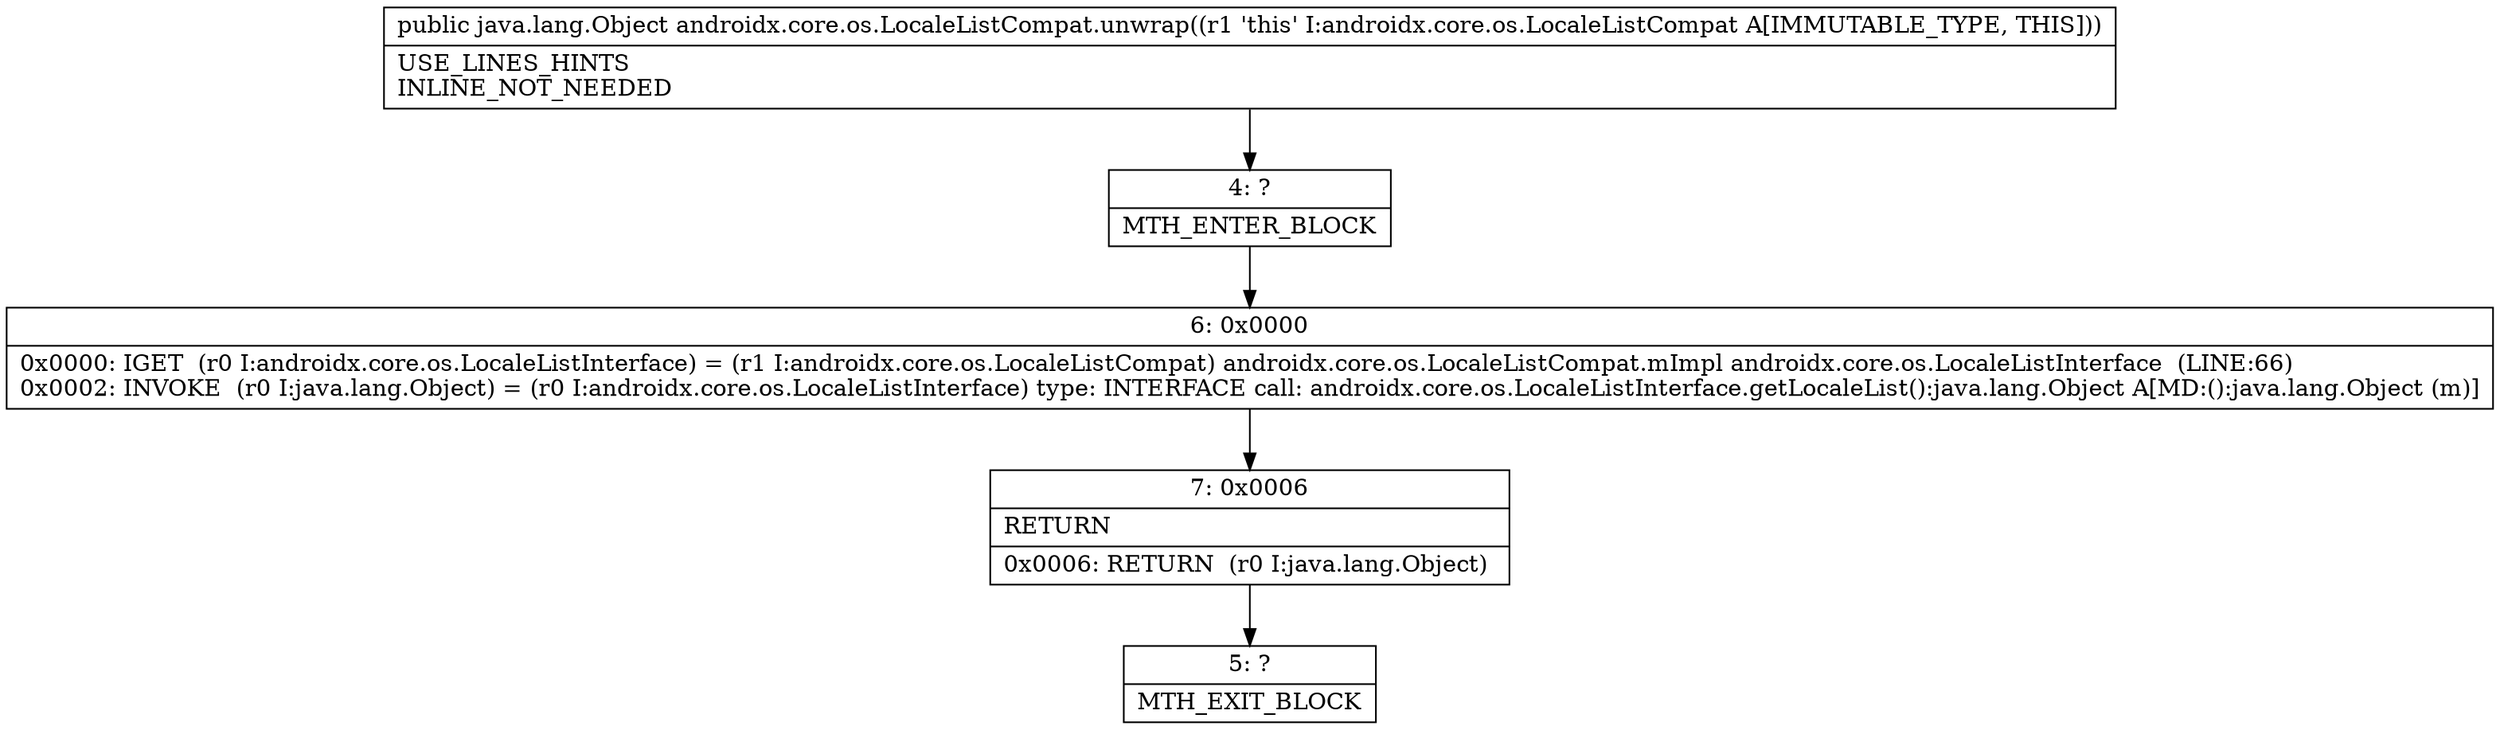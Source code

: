 digraph "CFG forandroidx.core.os.LocaleListCompat.unwrap()Ljava\/lang\/Object;" {
Node_4 [shape=record,label="{4\:\ ?|MTH_ENTER_BLOCK\l}"];
Node_6 [shape=record,label="{6\:\ 0x0000|0x0000: IGET  (r0 I:androidx.core.os.LocaleListInterface) = (r1 I:androidx.core.os.LocaleListCompat) androidx.core.os.LocaleListCompat.mImpl androidx.core.os.LocaleListInterface  (LINE:66)\l0x0002: INVOKE  (r0 I:java.lang.Object) = (r0 I:androidx.core.os.LocaleListInterface) type: INTERFACE call: androidx.core.os.LocaleListInterface.getLocaleList():java.lang.Object A[MD:():java.lang.Object (m)]\l}"];
Node_7 [shape=record,label="{7\:\ 0x0006|RETURN\l|0x0006: RETURN  (r0 I:java.lang.Object) \l}"];
Node_5 [shape=record,label="{5\:\ ?|MTH_EXIT_BLOCK\l}"];
MethodNode[shape=record,label="{public java.lang.Object androidx.core.os.LocaleListCompat.unwrap((r1 'this' I:androidx.core.os.LocaleListCompat A[IMMUTABLE_TYPE, THIS]))  | USE_LINES_HINTS\lINLINE_NOT_NEEDED\l}"];
MethodNode -> Node_4;Node_4 -> Node_6;
Node_6 -> Node_7;
Node_7 -> Node_5;
}

